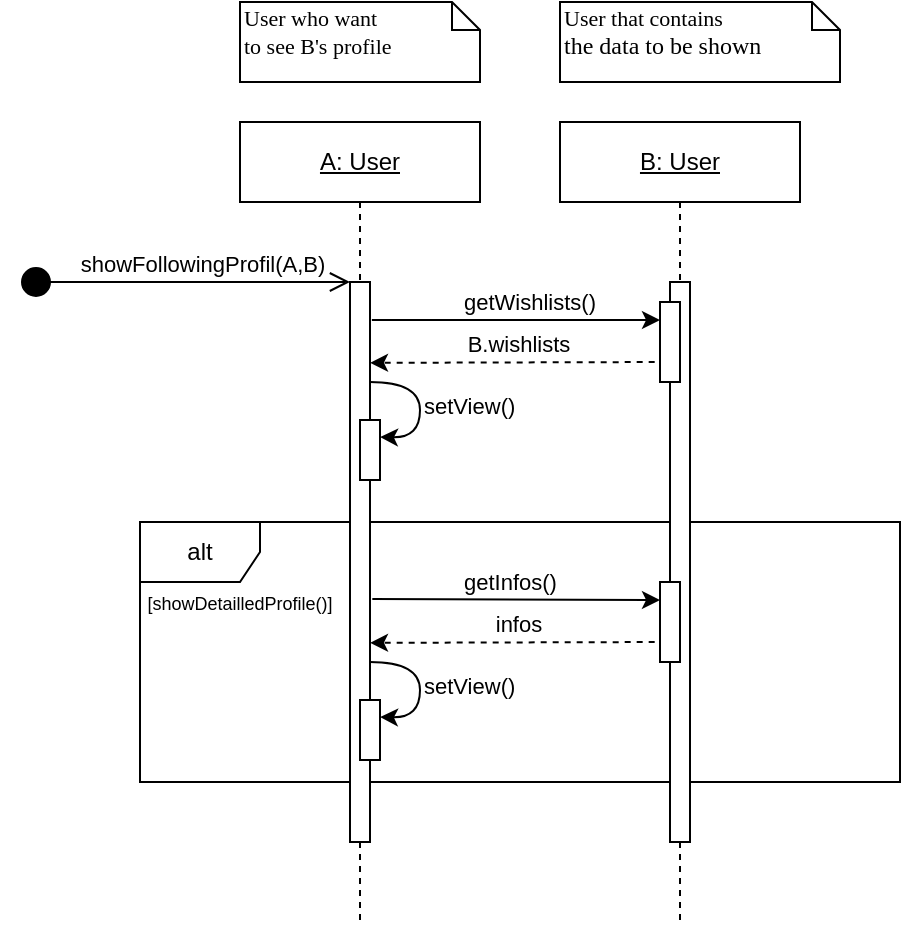 <mxfile version="13.0.3" type="device"><diagram id="F-AbzsssQf4ePiQw1vsd" name="Page-1"><mxGraphModel dx="853" dy="1601" grid="1" gridSize="10" guides="1" tooltips="1" connect="1" arrows="1" fold="1" page="1" pageScale="1" pageWidth="850" pageHeight="1100" math="0" shadow="0"><root><mxCell id="0"/><mxCell id="1" parent="0"/><mxCell id="x4M8ekA4EhAKijQzNxyn-6" value="B.wishlists" style="endArrow=classic;html=1;strokeColor=#000000;fontFamily=Helvetica;entryX=1.103;entryY=0.857;entryDx=0;entryDy=0;entryPerimeter=0;exitX=-0.063;exitY=0.856;exitDx=0;exitDy=0;exitPerimeter=0;labelPosition=center;verticalLabelPosition=top;align=center;verticalAlign=bottom;dashed=1;" edge="1" parent="1"><mxGeometry width="50" height="50" relative="1" as="geometry"><mxPoint x="333.34" y="160.0" as="sourcePoint"/><mxPoint x="185.0" y="160.42" as="targetPoint"/></mxGeometry></mxCell><mxCell id="K_nyoN0oWbCrSyCczOqE-14" value="alt" style="shape=umlFrame;whiteSpace=wrap;html=1;fontFamily=Helvetica;" parent="1" vertex="1"><mxGeometry x="70" y="240" width="380" height="130" as="geometry"/></mxCell><mxCell id="K_nyoN0oWbCrSyCczOqE-3" style="rounded=0;orthogonalLoop=1;jettySize=auto;html=1;exitX=0.5;exitY=1;exitDx=0;exitDy=0;strokeColor=#000000;endArrow=none;endFill=0;dashed=1;" parent="1" source="K_nyoN0oWbCrSyCczOqE-5" edge="1"><mxGeometry relative="1" as="geometry"><mxPoint x="180" y="440" as="targetPoint"/></mxGeometry></mxCell><mxCell id="K_nyoN0oWbCrSyCczOqE-1" value="&lt;u&gt;A: User&lt;/u&gt;" style="rounded=0;whiteSpace=wrap;html=1;" parent="1" vertex="1"><mxGeometry x="120" y="40" width="120" height="40" as="geometry"/></mxCell><mxCell id="K_nyoN0oWbCrSyCczOqE-4" style="edgeStyle=none;rounded=0;orthogonalLoop=1;jettySize=auto;html=1;exitX=0.5;exitY=1;exitDx=0;exitDy=0;dashed=1;endArrow=none;endFill=0;strokeColor=#000000;" parent="1" source="K_nyoN0oWbCrSyCczOqE-7" edge="1"><mxGeometry relative="1" as="geometry"><mxPoint x="340" y="440" as="targetPoint"/></mxGeometry></mxCell><mxCell id="K_nyoN0oWbCrSyCczOqE-2" value="&lt;u&gt;B: User&lt;/u&gt;" style="rounded=0;whiteSpace=wrap;html=1;" parent="1" vertex="1"><mxGeometry x="280" y="40" width="120" height="40" as="geometry"/></mxCell><mxCell id="K_nyoN0oWbCrSyCczOqE-5" value="" style="rounded=0;whiteSpace=wrap;html=1;" parent="1" vertex="1"><mxGeometry x="175" y="120" width="10" height="280" as="geometry"/></mxCell><mxCell id="K_nyoN0oWbCrSyCczOqE-6" style="rounded=0;orthogonalLoop=1;jettySize=auto;html=1;exitX=0.5;exitY=1;exitDx=0;exitDy=0;strokeColor=#000000;endArrow=none;endFill=0;dashed=1;" parent="1" source="K_nyoN0oWbCrSyCczOqE-1" target="K_nyoN0oWbCrSyCczOqE-5" edge="1"><mxGeometry relative="1" as="geometry"><mxPoint x="180" y="560" as="targetPoint"/><mxPoint x="180" y="80" as="sourcePoint"/></mxGeometry></mxCell><mxCell id="K_nyoN0oWbCrSyCczOqE-7" value="" style="rounded=0;whiteSpace=wrap;html=1;" parent="1" vertex="1"><mxGeometry x="335" y="120" width="10" height="280" as="geometry"/></mxCell><mxCell id="K_nyoN0oWbCrSyCczOqE-8" style="edgeStyle=none;rounded=0;orthogonalLoop=1;jettySize=auto;html=1;exitX=0.5;exitY=1;exitDx=0;exitDy=0;dashed=1;endArrow=none;endFill=0;strokeColor=#000000;" parent="1" source="K_nyoN0oWbCrSyCczOqE-2" target="K_nyoN0oWbCrSyCczOqE-7" edge="1"><mxGeometry relative="1" as="geometry"><mxPoint x="340" y="560" as="targetPoint"/><mxPoint x="340" y="80" as="sourcePoint"/></mxGeometry></mxCell><mxCell id="K_nyoN0oWbCrSyCczOqE-15" value="&lt;font style=&quot;font-size: 9px&quot;&gt;[showDetailledProfile()]&lt;/font&gt;" style="text;html=1;strokeColor=none;fillColor=none;align=center;verticalAlign=middle;whiteSpace=wrap;rounded=0;fontFamily=Helvetica;labelBackgroundColor=#ffffff;" parent="1" vertex="1"><mxGeometry x="70" y="270" width="100" height="20" as="geometry"/></mxCell><mxCell id="K_nyoN0oWbCrSyCczOqE-18" value="" style="rounded=0;whiteSpace=wrap;html=1;" parent="1" vertex="1"><mxGeometry x="330" y="130" width="10" height="40" as="geometry"/></mxCell><mxCell id="K_nyoN0oWbCrSyCczOqE-19" value="getWishlists()" style="endArrow=classic;html=1;strokeColor=#000000;fontFamily=Helvetica;curved=1;labelPosition=right;verticalLabelPosition=middle;align=left;verticalAlign=middle;exitX=1.093;exitY=0.068;exitDx=0;exitDy=0;exitPerimeter=0;" parent="1" edge="1" source="K_nyoN0oWbCrSyCczOqE-5"><mxGeometry x="-0.391" y="9" width="50" height="50" relative="1" as="geometry"><mxPoint x="345" y="135.02" as="sourcePoint"/><mxPoint x="330" y="139" as="targetPoint"/><Array as="points"/><mxPoint as="offset"/></mxGeometry></mxCell><mxCell id="Th7F5yUHkbeCgKrTJiq7-1" value="&lt;font style=&quot;font-size: 11px&quot;&gt;User who want&lt;br&gt;to see B's profile&lt;/font&gt;" style="shape=note;whiteSpace=wrap;html=1;size=14;verticalAlign=top;align=left;spacingTop=-6;rounded=0;shadow=0;comic=0;labelBackgroundColor=none;strokeWidth=1;fontFamily=Verdana;fontSize=12" parent="1" vertex="1"><mxGeometry x="120" y="-20" width="120" height="40" as="geometry"/></mxCell><mxCell id="Th7F5yUHkbeCgKrTJiq7-2" value="&lt;span style=&quot;font-size: 11px&quot;&gt;User that contains&lt;br&gt;&lt;/span&gt;the data to be shown" style="shape=note;whiteSpace=wrap;html=1;size=14;verticalAlign=top;align=left;spacingTop=-6;rounded=0;shadow=0;comic=0;labelBackgroundColor=none;strokeWidth=1;fontFamily=Verdana;fontSize=12" parent="1" vertex="1"><mxGeometry x="280" y="-20" width="140" height="40" as="geometry"/></mxCell><mxCell id="Sa5llbCQsYgXmJ1pgUSQ-1" value="showFollowingProfil(A,B)" style="html=1;verticalAlign=bottom;startArrow=circle;startFill=1;endArrow=open;startSize=6;endSize=8;" parent="1" edge="1"><mxGeometry x="0.103" width="80" relative="1" as="geometry"><mxPoint x="10" y="120" as="sourcePoint"/><mxPoint x="175" y="120" as="targetPoint"/><mxPoint as="offset"/></mxGeometry></mxCell><mxCell id="x4M8ekA4EhAKijQzNxyn-2" value="" style="rounded=0;whiteSpace=wrap;html=1;" vertex="1" parent="1"><mxGeometry x="180" y="189" width="10" height="30" as="geometry"/></mxCell><mxCell id="x4M8ekA4EhAKijQzNxyn-3" value="setView()" style="endArrow=classic;html=1;strokeColor=#000000;fontFamily=Helvetica;entryX=1;entryY=0.25;entryDx=0;entryDy=0;curved=1;labelPosition=right;verticalLabelPosition=middle;align=left;verticalAlign=middle;" edge="1" parent="1"><mxGeometry width="50" height="50" relative="1" as="geometry"><mxPoint x="185" y="170" as="sourcePoint"/><mxPoint x="190" y="197.5" as="targetPoint"/><Array as="points"><mxPoint x="210" y="170"/><mxPoint x="210" y="198"/></Array></mxGeometry></mxCell><mxCell id="x4M8ekA4EhAKijQzNxyn-7" value="infos" style="endArrow=classic;html=1;strokeColor=#000000;fontFamily=Helvetica;entryX=1.103;entryY=0.857;entryDx=0;entryDy=0;entryPerimeter=0;exitX=-0.063;exitY=0.856;exitDx=0;exitDy=0;exitPerimeter=0;labelPosition=center;verticalLabelPosition=top;align=center;verticalAlign=bottom;dashed=1;" edge="1" parent="1"><mxGeometry width="50" height="50" relative="1" as="geometry"><mxPoint x="333.34" y="300.0" as="sourcePoint"/><mxPoint x="185" y="300.42" as="targetPoint"/></mxGeometry></mxCell><mxCell id="x4M8ekA4EhAKijQzNxyn-8" value="" style="rounded=0;whiteSpace=wrap;html=1;" vertex="1" parent="1"><mxGeometry x="330" y="270" width="10" height="40" as="geometry"/></mxCell><mxCell id="x4M8ekA4EhAKijQzNxyn-9" value="getInfos()" style="endArrow=classic;html=1;strokeColor=#000000;fontFamily=Helvetica;curved=1;labelPosition=right;verticalLabelPosition=middle;align=left;verticalAlign=middle;exitX=1.116;exitY=0.044;exitDx=0;exitDy=0;exitPerimeter=0;" edge="1" parent="1"><mxGeometry x="-0.391" y="9" width="50" height="50" relative="1" as="geometry"><mxPoint x="186.16" y="278.48" as="sourcePoint"/><mxPoint x="330" y="279" as="targetPoint"/><Array as="points"/><mxPoint as="offset"/></mxGeometry></mxCell><mxCell id="x4M8ekA4EhAKijQzNxyn-10" value="" style="rounded=0;whiteSpace=wrap;html=1;" vertex="1" parent="1"><mxGeometry x="180" y="329" width="10" height="30" as="geometry"/></mxCell><mxCell id="x4M8ekA4EhAKijQzNxyn-11" value="setView()" style="endArrow=classic;html=1;strokeColor=#000000;fontFamily=Helvetica;entryX=1;entryY=0.25;entryDx=0;entryDy=0;curved=1;labelPosition=right;verticalLabelPosition=middle;align=left;verticalAlign=middle;" edge="1" parent="1"><mxGeometry width="50" height="50" relative="1" as="geometry"><mxPoint x="185" y="310" as="sourcePoint"/><mxPoint x="190" y="337.5" as="targetPoint"/><Array as="points"><mxPoint x="210" y="310"/><mxPoint x="210" y="338"/></Array></mxGeometry></mxCell></root></mxGraphModel></diagram></mxfile>